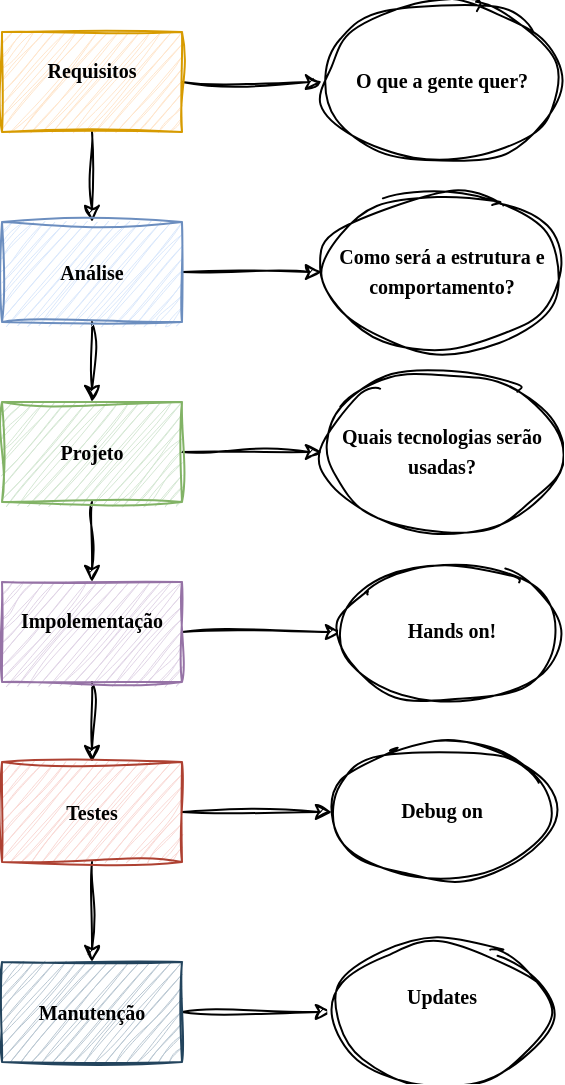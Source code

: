<mxfile version="24.7.7">
  <diagram name="Page-1" id="ioFAOt2Y3-Xnd-eQoOK8">
    <mxGraphModel dx="730" dy="1459" grid="1" gridSize="10" guides="1" tooltips="1" connect="1" arrows="1" fold="1" page="1" pageScale="1" pageWidth="850" pageHeight="1100" math="0" shadow="0">
      <root>
        <mxCell id="0" />
        <mxCell id="1" parent="0" />
        <mxCell id="odnRtmk4GXlHIVH-FQWG-17" style="edgeStyle=orthogonalEdgeStyle;rounded=0;sketch=1;hachureGap=4;jiggle=2;curveFitting=1;orthogonalLoop=1;jettySize=auto;html=1;fontFamily=Verdana;" parent="1" source="odnRtmk4GXlHIVH-FQWG-12" target="odnRtmk4GXlHIVH-FQWG-16" edge="1">
          <mxGeometry relative="1" as="geometry" />
        </mxCell>
        <mxCell id="tFevhrRDM70K9tsWemct-4" value="" style="edgeStyle=orthogonalEdgeStyle;rounded=0;sketch=1;hachureGap=4;jiggle=2;curveFitting=1;orthogonalLoop=1;jettySize=auto;html=1;fontFamily=Architects Daughter;fontSource=https%3A%2F%2Ffonts.googleapis.com%2Fcss%3Ffamily%3DArchitects%2BDaughter;entryX=0;entryY=0.5;entryDx=0;entryDy=0;" edge="1" parent="1" source="odnRtmk4GXlHIVH-FQWG-12" target="tFevhrRDM70K9tsWemct-15">
          <mxGeometry relative="1" as="geometry">
            <mxPoint x="200" y="50" as="targetPoint" />
          </mxGeometry>
        </mxCell>
        <mxCell id="odnRtmk4GXlHIVH-FQWG-12" value="Requisitos&lt;div&gt;&lt;br&gt;&lt;/div&gt;" style="rounded=0;whiteSpace=wrap;html=1;sketch=1;curveFitting=1;jiggle=2;labelBackgroundColor=none;fontFamily=Garamond;fontSize=10;fontStyle=1;fillColor=#ffe6cc;strokeColor=#d79b00;" parent="1" vertex="1">
          <mxGeometry x="10" y="5" width="90" height="50" as="geometry" />
        </mxCell>
        <mxCell id="odnRtmk4GXlHIVH-FQWG-19" style="edgeStyle=orthogonalEdgeStyle;rounded=0;sketch=1;hachureGap=4;jiggle=2;curveFitting=1;orthogonalLoop=1;jettySize=auto;html=1;fontFamily=Verdana;" parent="1" source="odnRtmk4GXlHIVH-FQWG-16" target="odnRtmk4GXlHIVH-FQWG-18" edge="1">
          <mxGeometry relative="1" as="geometry" />
        </mxCell>
        <mxCell id="tFevhrRDM70K9tsWemct-6" value="" style="edgeStyle=orthogonalEdgeStyle;rounded=0;sketch=1;hachureGap=4;jiggle=2;curveFitting=1;orthogonalLoop=1;jettySize=auto;html=1;fontFamily=Architects Daughter;fontSource=https%3A%2F%2Ffonts.googleapis.com%2Fcss%3Ffamily%3DArchitects%2BDaughter;entryX=0;entryY=0.5;entryDx=0;entryDy=0;" edge="1" parent="1" source="odnRtmk4GXlHIVH-FQWG-16" target="tFevhrRDM70K9tsWemct-16">
          <mxGeometry relative="1" as="geometry">
            <mxPoint x="210" y="150" as="targetPoint" />
          </mxGeometry>
        </mxCell>
        <mxCell id="odnRtmk4GXlHIVH-FQWG-16" value="Análise" style="rounded=0;whiteSpace=wrap;html=1;sketch=1;curveFitting=1;jiggle=2;labelBackgroundColor=none;fontFamily=Garamond;fontSize=10;fontStyle=1;fillColor=#dae8fc;strokeColor=#6c8ebf;" parent="1" vertex="1">
          <mxGeometry x="10" y="100" width="90" height="50" as="geometry" />
        </mxCell>
        <mxCell id="odnRtmk4GXlHIVH-FQWG-22" value="" style="edgeStyle=orthogonalEdgeStyle;rounded=0;sketch=1;hachureGap=4;jiggle=2;curveFitting=1;orthogonalLoop=1;jettySize=auto;html=1;fontFamily=Architects Daughter;fontSource=https%3A%2F%2Ffonts.googleapis.com%2Fcss%3Ffamily%3DArchitects%2BDaughter;" parent="1" source="odnRtmk4GXlHIVH-FQWG-18" target="odnRtmk4GXlHIVH-FQWG-21" edge="1">
          <mxGeometry relative="1" as="geometry" />
        </mxCell>
        <mxCell id="tFevhrRDM70K9tsWemct-8" value="" style="edgeStyle=orthogonalEdgeStyle;rounded=0;sketch=1;hachureGap=4;jiggle=2;curveFitting=1;orthogonalLoop=1;jettySize=auto;html=1;fontFamily=Architects Daughter;fontSource=https%3A%2F%2Ffonts.googleapis.com%2Fcss%3Ffamily%3DArchitects%2BDaughter;entryX=0;entryY=0.5;entryDx=0;entryDy=0;" edge="1" parent="1" source="odnRtmk4GXlHIVH-FQWG-18" target="tFevhrRDM70K9tsWemct-17">
          <mxGeometry relative="1" as="geometry">
            <mxPoint x="210" y="240" as="targetPoint" />
          </mxGeometry>
        </mxCell>
        <mxCell id="odnRtmk4GXlHIVH-FQWG-18" value="Projeto" style="rounded=0;whiteSpace=wrap;html=1;sketch=1;curveFitting=1;jiggle=2;labelBackgroundColor=none;fontFamily=Garamond;fontSize=10;fontStyle=1;fillColor=#d5e8d4;strokeColor=#82b366;" parent="1" vertex="1">
          <mxGeometry x="10" y="190" width="90" height="50" as="geometry" />
        </mxCell>
        <mxCell id="odnRtmk4GXlHIVH-FQWG-26" value="" style="edgeStyle=orthogonalEdgeStyle;rounded=0;sketch=1;hachureGap=4;jiggle=2;curveFitting=1;orthogonalLoop=1;jettySize=auto;html=1;fontFamily=Architects Daughter;fontSource=https%3A%2F%2Ffonts.googleapis.com%2Fcss%3Ffamily%3DArchitects%2BDaughter;" parent="1" source="odnRtmk4GXlHIVH-FQWG-21" target="odnRtmk4GXlHIVH-FQWG-25" edge="1">
          <mxGeometry relative="1" as="geometry" />
        </mxCell>
        <mxCell id="tFevhrRDM70K9tsWemct-22" style="edgeStyle=orthogonalEdgeStyle;rounded=0;sketch=1;hachureGap=4;jiggle=2;curveFitting=1;orthogonalLoop=1;jettySize=auto;html=1;fontFamily=Architects Daughter;fontSource=https%3A%2F%2Ffonts.googleapis.com%2Fcss%3Ffamily%3DArchitects%2BDaughter;" edge="1" parent="1" source="odnRtmk4GXlHIVH-FQWG-21" target="tFevhrRDM70K9tsWemct-18">
          <mxGeometry relative="1" as="geometry" />
        </mxCell>
        <mxCell id="odnRtmk4GXlHIVH-FQWG-21" value="Impolementação&lt;div&gt;&lt;br&gt;&lt;/div&gt;" style="whiteSpace=wrap;html=1;fontSize=10;fontFamily=Garamond;rounded=0;sketch=1;curveFitting=1;jiggle=2;labelBackgroundColor=none;fontStyle=1;fillColor=#e1d5e7;strokeColor=#9673a6;" parent="1" vertex="1">
          <mxGeometry x="10" y="280" width="90" height="50" as="geometry" />
        </mxCell>
        <mxCell id="tFevhrRDM70K9tsWemct-2" value="" style="edgeStyle=orthogonalEdgeStyle;rounded=0;sketch=1;hachureGap=4;jiggle=2;curveFitting=1;orthogonalLoop=1;jettySize=auto;html=1;fontFamily=Architects Daughter;fontSource=https%3A%2F%2Ffonts.googleapis.com%2Fcss%3Ffamily%3DArchitects%2BDaughter;" edge="1" parent="1" source="odnRtmk4GXlHIVH-FQWG-25" target="tFevhrRDM70K9tsWemct-1">
          <mxGeometry relative="1" as="geometry" />
        </mxCell>
        <mxCell id="tFevhrRDM70K9tsWemct-12" value="" style="edgeStyle=orthogonalEdgeStyle;rounded=0;sketch=1;hachureGap=4;jiggle=2;curveFitting=1;orthogonalLoop=1;jettySize=auto;html=1;fontFamily=Architects Daughter;fontSource=https%3A%2F%2Ffonts.googleapis.com%2Fcss%3Ffamily%3DArchitects%2BDaughter;entryX=0;entryY=0.5;entryDx=0;entryDy=0;" edge="1" parent="1" source="odnRtmk4GXlHIVH-FQWG-25" target="tFevhrRDM70K9tsWemct-19">
          <mxGeometry relative="1" as="geometry">
            <mxPoint x="210" y="430" as="targetPoint" />
          </mxGeometry>
        </mxCell>
        <mxCell id="odnRtmk4GXlHIVH-FQWG-25" value="Testes" style="whiteSpace=wrap;html=1;fontSize=10;fontFamily=Garamond;rounded=0;sketch=1;curveFitting=1;jiggle=2;labelBackgroundColor=none;fontStyle=1;fillColor=#fad9d5;strokeColor=#ae4132;" parent="1" vertex="1">
          <mxGeometry x="10" y="370" width="90" height="50" as="geometry" />
        </mxCell>
        <mxCell id="tFevhrRDM70K9tsWemct-14" value="" style="edgeStyle=orthogonalEdgeStyle;rounded=0;sketch=1;hachureGap=4;jiggle=2;curveFitting=1;orthogonalLoop=1;jettySize=auto;html=1;fontFamily=Architects Daughter;fontSource=https%3A%2F%2Ffonts.googleapis.com%2Fcss%3Ffamily%3DArchitects%2BDaughter;" edge="1" parent="1" source="tFevhrRDM70K9tsWemct-1" target="tFevhrRDM70K9tsWemct-20">
          <mxGeometry relative="1" as="geometry">
            <mxPoint x="210" y="530" as="targetPoint" />
          </mxGeometry>
        </mxCell>
        <mxCell id="tFevhrRDM70K9tsWemct-1" value="Manutenção" style="whiteSpace=wrap;html=1;fontSize=10;fontFamily=Garamond;rounded=0;sketch=1;curveFitting=1;jiggle=2;labelBackgroundColor=none;fontStyle=1;fillColor=#bac8d3;strokeColor=#23445d;" vertex="1" parent="1">
          <mxGeometry x="10" y="470" width="90" height="50" as="geometry" />
        </mxCell>
        <mxCell id="tFevhrRDM70K9tsWemct-15" value="&lt;span style=&quot;font-family: Garamond; font-size: 10px; font-weight: 700;&quot;&gt;O que a gente quer?&lt;/span&gt;" style="ellipse;whiteSpace=wrap;html=1;sketch=1;hachureGap=4;jiggle=2;curveFitting=1;fontFamily=Architects Daughter;fontSource=https%3A%2F%2Ffonts.googleapis.com%2Fcss%3Ffamily%3DArchitects%2BDaughter;shadow=0;" vertex="1" parent="1">
          <mxGeometry x="170" y="-10" width="120" height="80" as="geometry" />
        </mxCell>
        <mxCell id="tFevhrRDM70K9tsWemct-16" value="&lt;span style=&quot;font-family: Garamond; font-size: 10px; font-weight: 700;&quot;&gt;Como será a estrutura e comportamento?&lt;/span&gt;" style="ellipse;whiteSpace=wrap;html=1;sketch=1;hachureGap=4;jiggle=2;curveFitting=1;fontFamily=Architects Daughter;fontSource=https%3A%2F%2Ffonts.googleapis.com%2Fcss%3Ffamily%3DArchitects%2BDaughter;shadow=0;" vertex="1" parent="1">
          <mxGeometry x="170" y="85" width="120" height="80" as="geometry" />
        </mxCell>
        <mxCell id="tFevhrRDM70K9tsWemct-17" value="&lt;span style=&quot;font-family: Garamond; font-size: 10px; font-weight: 700;&quot;&gt;Quais tecnologias serão usadas?&lt;/span&gt;" style="ellipse;whiteSpace=wrap;html=1;sketch=1;hachureGap=4;jiggle=2;curveFitting=1;fontFamily=Architects Daughter;fontSource=https%3A%2F%2Ffonts.googleapis.com%2Fcss%3Ffamily%3DArchitects%2BDaughter;shadow=0;" vertex="1" parent="1">
          <mxGeometry x="170" y="175" width="120" height="80" as="geometry" />
        </mxCell>
        <mxCell id="tFevhrRDM70K9tsWemct-18" value="&lt;span style=&quot;font-family: Garamond; font-size: 10px; font-weight: 700;&quot;&gt;Hands on!&lt;/span&gt;" style="ellipse;whiteSpace=wrap;html=1;sketch=1;hachureGap=4;jiggle=2;curveFitting=1;fontFamily=Architects Daughter;fontSource=https%3A%2F%2Ffonts.googleapis.com%2Fcss%3Ffamily%3DArchitects%2BDaughter;shadow=0;" vertex="1" parent="1">
          <mxGeometry x="180" y="270" width="110" height="70" as="geometry" />
        </mxCell>
        <mxCell id="tFevhrRDM70K9tsWemct-19" value="&lt;span style=&quot;font-family: Garamond; font-size: 10px; font-weight: 700;&quot;&gt;Debug on&lt;/span&gt;" style="ellipse;whiteSpace=wrap;html=1;sketch=1;hachureGap=4;jiggle=2;curveFitting=1;fontFamily=Architects Daughter;fontSource=https%3A%2F%2Ffonts.googleapis.com%2Fcss%3Ffamily%3DArchitects%2BDaughter;shadow=0;" vertex="1" parent="1">
          <mxGeometry x="175" y="360" width="110" height="70" as="geometry" />
        </mxCell>
        <mxCell id="tFevhrRDM70K9tsWemct-20" value="&lt;div style=&quot;&quot;&gt;&lt;span style=&quot;font-family: Garamond; font-size: 10px; font-weight: 700; background-color: initial;&quot;&gt;Updates&lt;/span&gt;&lt;/div&gt;&lt;div style=&quot;&quot;&gt;&lt;span style=&quot;font-family: Garamond; font-size: 10px; font-weight: 700;&quot;&gt;&lt;br&gt;&lt;/span&gt;&lt;/div&gt;" style="ellipse;whiteSpace=wrap;html=1;sketch=1;hachureGap=4;jiggle=2;curveFitting=1;fontFamily=Architects Daughter;fontSource=https%3A%2F%2Ffonts.googleapis.com%2Fcss%3Ffamily%3DArchitects%2BDaughter;shadow=0;" vertex="1" parent="1">
          <mxGeometry x="175" y="460" width="110" height="70" as="geometry" />
        </mxCell>
        <mxCell id="tFevhrRDM70K9tsWemct-21" style="edgeStyle=orthogonalEdgeStyle;rounded=0;sketch=1;hachureGap=4;jiggle=2;curveFitting=1;orthogonalLoop=1;jettySize=auto;html=1;exitX=0.5;exitY=1;exitDx=0;exitDy=0;fontFamily=Architects Daughter;fontSource=https%3A%2F%2Ffonts.googleapis.com%2Fcss%3Ffamily%3DArchitects%2BDaughter;" edge="1" parent="1" source="odnRtmk4GXlHIVH-FQWG-18" target="odnRtmk4GXlHIVH-FQWG-18">
          <mxGeometry relative="1" as="geometry" />
        </mxCell>
      </root>
    </mxGraphModel>
  </diagram>
</mxfile>
